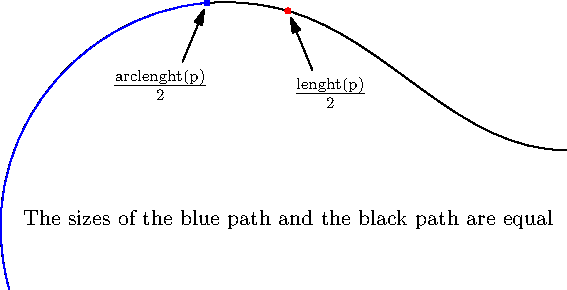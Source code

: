 size(10cm,0);
texpreamble("\usepackage{amsmath}");

path p = (0,0)..(1,1)..(2,.5){dir(0)};
real al    = arclength(p);
real l     = length(p);
pair pt    = point(p,l/2);
pair apt   = arcpoint(p,al/2);

draw(p);
draw(subpath(p,0,arctime(p,al/2)),blue);
dot(pt,red);
dot(apt,blue);

arrow("$\frac{\text{lenght(p)}}{2}$",pt,SSE,1cm);
arrow("$\frac{\text{arclenght(p)}}{2}$",apt,SSW,1cm);
label("\small The sizes of the blue path and the black path are equal",(1,.25));

